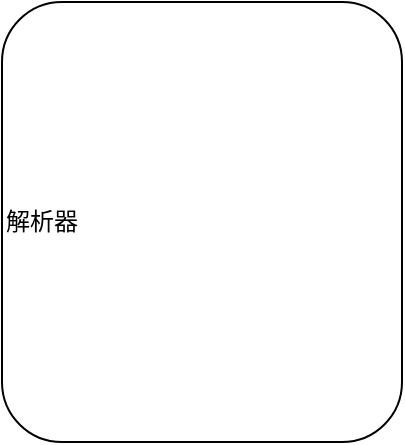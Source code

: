 <mxfile version="15.5.4" type="embed" pages="4"><diagram id="y37OU-7LTScIcy6vhDXi" name="总构成"><mxGraphModel dx="699" dy="564" grid="1" gridSize="10" guides="1" tooltips="1" connect="1" arrows="1" fold="1" page="1" pageScale="1" pageWidth="850" pageHeight="1100" math="0" shadow="0"><root><mxCell id="7pB1NgnVfPflkXgKKWCg-0"/><mxCell id="7pB1NgnVfPflkXgKKWCg-1" parent="7pB1NgnVfPflkXgKKWCg-0"/><mxCell id="7pB1NgnVfPflkXgKKWCg-2" value="解析器&lt;br&gt;" style="rounded=1;whiteSpace=wrap;html=1;align=left;" vertex="1" parent="7pB1NgnVfPflkXgKKWCg-1"><mxGeometry x="70" y="80" width="200" height="220" as="geometry"/></mxCell></root></mxGraphModel></diagram><diagram id="XUiG8cFqJbwNKxK-u20N" name="concurrency"><mxGraphModel dx="1193" dy="962" grid="1" gridSize="10" guides="1" tooltips="1" connect="1" arrows="1" fold="1" page="1" pageScale="1" pageWidth="827" pageHeight="1169" math="0" shadow="0"><root><mxCell id="0"/><mxCell id="1" parent="0"/><mxCell id="4G1B_aLigyITLH9_Thik-1" value="&lt;font style=&quot;font-size: 14px&quot;&gt;并发的用途：让不同速度的组件互不干扰地运行。&lt;br&gt;这个项目里有两个慢组件，Client，和LMCR&lt;br&gt;需要从Client获取信息的组件有：Who，FilterRule, Action&lt;br&gt;&lt;br&gt;Who 和 Action 作为流中唯一的一环，它们被Client Block了，&lt;br&gt;组件无法继续处理请求流种的下一个项（请求相同资源），所以无需从上层手动调整。&lt;br&gt;&lt;br&gt;FilterRule是特殊的，因为上层的RuleSet做决策不一定非要使用这个FIlterRule，&lt;br&gt;还有取消任务的可能，所以 FIlterRule 之间应该独立地处理 Context 输入流中&lt;br&gt;的每一项，由上层的 RuleSet &lt;br&gt;1. 把相同Context的项包装处理成 Decision 流。&lt;br&gt;2. 在能做出决策时把相同ConText的未完成Rule都停了。&lt;br&gt;&lt;br&gt;基于以上能停止Rule的特点，理应使用 Future 作为 包装Rule 的类型。&lt;br&gt;&lt;/font&gt;" style="text;html=1;align=center;verticalAlign=middle;resizable=0;points=[];autosize=1;strokeColor=none;fillColor=none;" parent="1" vertex="1"><mxGeometry x="75" y="30" width="550" height="220" as="geometry"/></mxCell><mxCell id="NM_JuEfp7zFMwTP4qmRe-1" value="" style="rounded=0;whiteSpace=wrap;html=1;fontSize=14;" parent="1" vertex="1"><mxGeometry x="760" y="160" width="310" height="300" as="geometry"/></mxCell><mxCell id="NM_JuEfp7zFMwTP4qmRe-6" value="流程图：" style="text;html=1;align=center;verticalAlign=middle;resizable=0;points=[];autosize=1;strokeColor=none;fillColor=none;fontSize=14;" parent="1" vertex="1"><mxGeometry x="750" y="30" width="70" height="20" as="geometry"/></mxCell><mxCell id="NM_JuEfp7zFMwTP4qmRe-8" style="edgeStyle=orthogonalEdgeStyle;rounded=0;orthogonalLoop=1;jettySize=auto;html=1;entryX=0.25;entryY=0;entryDx=0;entryDy=0;fontSize=14;" parent="1" source="NM_JuEfp7zFMwTP4qmRe-7" target="NM_JuEfp7zFMwTP4qmRe-1" edge="1"><mxGeometry relative="1" as="geometry"/></mxCell><mxCell id="NM_JuEfp7zFMwTP4qmRe-7" value="config file" style="shape=card;whiteSpace=wrap;html=1;fontSize=14;" parent="1" vertex="1"><mxGeometry x="790" y="60" width="80" height="60" as="geometry"/></mxCell><mxCell id="NM_JuEfp7zFMwTP4qmRe-10" value="parsing, building USRs" style="text;html=1;align=center;verticalAlign=middle;resizable=0;points=[];autosize=1;strokeColor=none;fillColor=none;fontSize=14;" parent="1" vertex="1"><mxGeometry x="850" y="130" width="160" height="20" as="geometry"/></mxCell><mxCell id="NM_JuEfp7zFMwTP4qmRe-12" value="&lt;span&gt;Hunting Plan&lt;/span&gt;" style="text;html=1;align=center;verticalAlign=middle;resizable=0;points=[];autosize=1;strokeColor=none;fillColor=none;fontSize=14;" parent="1" vertex="1"><mxGeometry x="780" y="170" width="100" height="20" as="geometry"/></mxCell><mxCell id="NM_JuEfp7zFMwTP4qmRe-20" style="edgeStyle=orthogonalEdgeStyle;rounded=0;orthogonalLoop=1;jettySize=auto;html=1;entryX=0.5;entryY=0;entryDx=0;entryDy=0;fontSize=14;" parent="1" source="NM_JuEfp7zFMwTP4qmRe-13" target="NM_JuEfp7zFMwTP4qmRe-19" edge="1"><mxGeometry relative="1" as="geometry"/></mxCell><mxCell id="NM_JuEfp7zFMwTP4qmRe-13" value="USR" style="rounded=1;whiteSpace=wrap;html=1;fontSize=14;fillColor=#E6E6E6;" parent="1" vertex="1"><mxGeometry x="795" y="200" width="85" height="40" as="geometry"/></mxCell><mxCell id="NM_JuEfp7zFMwTP4qmRe-22" style="edgeStyle=orthogonalEdgeStyle;rounded=0;orthogonalLoop=1;jettySize=auto;html=1;entryX=0.5;entryY=0;entryDx=0;entryDy=0;fontSize=14;" parent="1" source="NM_JuEfp7zFMwTP4qmRe-14" target="NM_JuEfp7zFMwTP4qmRe-19" edge="1"><mxGeometry relative="1" as="geometry"/></mxCell><mxCell id="NM_JuEfp7zFMwTP4qmRe-14" value="USR" style="rounded=1;whiteSpace=wrap;html=1;fontSize=14;fillColor=#E6E6E6;" parent="1" vertex="1"><mxGeometry x="795" y="250" width="85" height="40" as="geometry"/></mxCell><mxCell id="NM_JuEfp7zFMwTP4qmRe-25" style="edgeStyle=orthogonalEdgeStyle;rounded=0;orthogonalLoop=1;jettySize=auto;html=1;entryX=0;entryY=0.5;entryDx=0;entryDy=0;fontSize=14;" parent="1" source="NM_JuEfp7zFMwTP4qmRe-15" target="NM_JuEfp7zFMwTP4qmRe-19" edge="1"><mxGeometry relative="1" as="geometry"/></mxCell><mxCell id="NM_JuEfp7zFMwTP4qmRe-15" value="USR" style="rounded=1;whiteSpace=wrap;html=1;fontSize=14;fillColor=#E6E6E6;" parent="1" vertex="1"><mxGeometry x="795" y="300" width="85" height="40" as="geometry"/></mxCell><mxCell id="NM_JuEfp7zFMwTP4qmRe-18" style="edgeStyle=orthogonalEdgeStyle;rounded=0;orthogonalLoop=1;jettySize=auto;html=1;entryX=0.5;entryY=0;entryDx=0;entryDy=0;entryPerimeter=0;fontSize=14;" parent="1" source="NM_JuEfp7zFMwTP4qmRe-16" target="NM_JuEfp7zFMwTP4qmRe-17" edge="1"><mxGeometry relative="1" as="geometry"/></mxCell><mxCell id="NM_JuEfp7zFMwTP4qmRe-16" value="Report&lt;br&gt;Writter" style="rounded=1;whiteSpace=wrap;html=1;fontSize=14;" parent="1" vertex="1"><mxGeometry x="797.5" y="360" width="80" height="80" as="geometry"/></mxCell><mxCell id="NM_JuEfp7zFMwTP4qmRe-17" value="report file" style="shape=card;whiteSpace=wrap;html=1;fontSize=14;" parent="1" vertex="1"><mxGeometry x="797.5" y="490" width="80" height="60" as="geometry"/></mxCell><mxCell id="Bkanwb2_NG2C7RGpmyLM-2" value="" style="edgeStyle=orthogonalEdgeStyle;rounded=0;orthogonalLoop=1;jettySize=auto;html=1;fontSize=14;" parent="1" source="NM_JuEfp7zFMwTP4qmRe-19" target="Bkanwb2_NG2C7RGpmyLM-1" edge="1"><mxGeometry relative="1" as="geometry"/></mxCell><mxCell id="NM_JuEfp7zFMwTP4qmRe-19" value="Decision&lt;br&gt;flow" style="ellipse;whiteSpace=wrap;html=1;fontSize=14;" parent="1" vertex="1"><mxGeometry x="935" y="200" width="120" height="80" as="geometry"/></mxCell><mxCell id="Bkanwb2_NG2C7RGpmyLM-4" value="" style="edgeStyle=orthogonalEdgeStyle;rounded=0;orthogonalLoop=1;jettySize=auto;html=1;fontSize=14;" parent="1" source="Bkanwb2_NG2C7RGpmyLM-1" target="Bkanwb2_NG2C7RGpmyLM-3" edge="1"><mxGeometry relative="1" as="geometry"/></mxCell><mxCell id="Bkanwb2_NG2C7RGpmyLM-1" value="Action" style="whiteSpace=wrap;html=1;fontSize=14;fillColor=#E6E6E6;" parent="1" vertex="1"><mxGeometry x="935" y="300" width="120" height="60" as="geometry"/></mxCell><mxCell id="Bkanwb2_NG2C7RGpmyLM-5" value="" style="edgeStyle=orthogonalEdgeStyle;rounded=0;orthogonalLoop=1;jettySize=auto;html=1;fontSize=14;" parent="1" source="Bkanwb2_NG2C7RGpmyLM-3" target="NM_JuEfp7zFMwTP4qmRe-16" edge="1"><mxGeometry relative="1" as="geometry"/></mxCell><mxCell id="Bkanwb2_NG2C7RGpmyLM-3" value="Report flow" style="ellipse;whiteSpace=wrap;html=1;fontSize=14;" parent="1" vertex="1"><mxGeometry x="930" y="370" width="120" height="60" as="geometry"/></mxCell><mxCell id="8GCmwNGSGlfDe_DTGjrs-3" value="" style="edgeStyle=orthogonalEdgeStyle;rounded=0;orthogonalLoop=1;jettySize=auto;html=1;fontSize=14;" parent="1" source="CMJWBRoMR7nh_A9koZnk-3" target="8GCmwNGSGlfDe_DTGjrs-2" edge="1"><mxGeometry relative="1" as="geometry"/></mxCell><mxCell id="CMJWBRoMR7nh_A9koZnk-3" value="" style="whiteSpace=wrap;html=1;fontSize=14;fillColor=#E6E6E6;" parent="1" vertex="1"><mxGeometry x="750" y="620" width="120" height="60" as="geometry"/></mxCell><mxCell id="8GCmwNGSGlfDe_DTGjrs-1" value="Twitter" style="ellipse;shape=cloud;whiteSpace=wrap;html=1;" parent="1" vertex="1"><mxGeometry x="1087" y="610" width="120" height="80" as="geometry"/></mxCell><mxCell id="8GCmwNGSGlfDe_DTGjrs-4" value="" style="edgeStyle=orthogonalEdgeStyle;rounded=0;orthogonalLoop=1;jettySize=auto;html=1;fontSize=14;entryX=0.16;entryY=0.55;entryDx=0;entryDy=0;entryPerimeter=0;" parent="1" source="8GCmwNGSGlfDe_DTGjrs-2" target="8GCmwNGSGlfDe_DTGjrs-1" edge="1"><mxGeometry relative="1" as="geometry"/></mxCell><mxCell id="8GCmwNGSGlfDe_DTGjrs-2" value="Tweepy&lt;br&gt;Client" style="whiteSpace=wrap;html=1;fontSize=14;fillColor=#E6E6E6;" parent="1" vertex="1"><mxGeometry x="920" y="620" width="120" height="60" as="geometry"/></mxCell></root></mxGraphModel></diagram><diagram id="S5cICVvT9AW_yB-Se5Wj" name="user-selecting-rule"><mxGraphModel dx="1014" dy="818" grid="1" gridSize="10" guides="1" tooltips="1" connect="1" arrows="1" fold="1" page="1" pageScale="1" pageWidth="827" pageHeight="1169" math="0" shadow="0"><root><mxCell id="0"/><mxCell id="1" parent="0"/><mxCell id="NvCPOizqN2Km6uEgG7TH-6" value="" style="edgeStyle=orthogonalEdgeStyle;rounded=0;orthogonalLoop=1;jettySize=auto;html=1;entryX=0;entryY=0.5;entryDx=0;entryDy=0;" parent="1" source="NvCPOizqN2Km6uEgG7TH-1" target="NvCPOizqN2Km6uEgG7TH-5" edge="1"><mxGeometry relative="1" as="geometry"/></mxCell><mxCell id="wnTeXHhJYLwnOJ4dHzEN-19" style="edgeStyle=orthogonalEdgeStyle;rounded=0;orthogonalLoop=1;jettySize=auto;html=1;entryX=1;entryY=0.5;entryDx=0;entryDy=0;" parent="1" source="NvCPOizqN2Km6uEgG7TH-1" target="wnTeXHhJYLwnOJ4dHzEN-11" edge="1"><mxGeometry relative="1" as="geometry"><Array as="points"><mxPoint x="1600" y="250"/></Array></mxGeometry></mxCell><mxCell id="wnTeXHhJYLwnOJ4dHzEN-20" style="edgeStyle=orthogonalEdgeStyle;rounded=0;orthogonalLoop=1;jettySize=auto;html=1;exitX=0;exitY=0.5;exitDx=0;exitDy=0;entryX=1;entryY=0.5;entryDx=0;entryDy=0;" parent="1" source="NvCPOizqN2Km6uEgG7TH-1" target="wnTeXHhJYLwnOJ4dHzEN-10" edge="1"><mxGeometry relative="1" as="geometry"/></mxCell><mxCell id="NvCPOizqN2Km6uEgG7TH-1" value="Who Field" style="rounded=0;whiteSpace=wrap;html=1;" parent="1" vertex="1"><mxGeometry x="1570" y="150" width="120" height="60" as="geometry"/></mxCell><mxCell id="NvCPOizqN2Km6uEgG7TH-2" value="Twitter" style="ellipse;shape=cloud;whiteSpace=wrap;html=1;" parent="1" vertex="1"><mxGeometry x="2036" y="140" width="120" height="80" as="geometry"/></mxCell><mxCell id="NvCPOizqN2Km6uEgG7TH-8" value="" style="edgeStyle=orthogonalEdgeStyle;rounded=0;orthogonalLoop=1;jettySize=auto;html=1;" parent="1" source="NvCPOizqN2Km6uEgG7TH-3" target="NvCPOizqN2Km6uEgG7TH-2" edge="1"><mxGeometry relative="1" as="geometry"/></mxCell><mxCell id="wnTeXHhJYLwnOJ4dHzEN-3" value="" style="edgeStyle=orthogonalEdgeStyle;rounded=0;orthogonalLoop=1;jettySize=auto;html=1;exitX=0.05;exitY=0.5;exitDx=0;exitDy=0;exitPerimeter=0;entryX=1;entryY=0.5;entryDx=0;entryDy=0;" parent="1" source="NvCPOizqN2Km6uEgG7TH-3" target="wnTeXHhJYLwnOJ4dHzEN-2" edge="1"><mxGeometry relative="1" as="geometry"/></mxCell><mxCell id="wnTeXHhJYLwnOJ4dHzEN-5" value="" style="edgeStyle=orthogonalEdgeStyle;rounded=0;orthogonalLoop=1;jettySize=auto;html=1;exitX=0.5;exitY=1;exitDx=0;exitDy=0;" parent="1" source="NvCPOizqN2Km6uEgG7TH-3" target="wnTeXHhJYLwnOJ4dHzEN-4" edge="1"><mxGeometry relative="1" as="geometry"><Array as="points"><mxPoint x="1946" y="320"/></Array></mxGeometry></mxCell><mxCell id="NvCPOizqN2Km6uEgG7TH-3" value="client&lt;br&gt;(tweepy hunter)" style="rounded=0;whiteSpace=wrap;html=1;fontFamily=Helvetica;fontSize=12;fontColor=default;align=center;strokeColor=default;fillColor=default;" parent="1" vertex="1"><mxGeometry x="1906" y="140" width="80" height="80" as="geometry"/></mxCell><mxCell id="NvCPOizqN2Km6uEgG7TH-7" style="edgeStyle=orthogonalEdgeStyle;rounded=0;orthogonalLoop=1;jettySize=auto;html=1;entryX=0.5;entryY=0;entryDx=0;entryDy=0;exitX=1;exitY=0.5;exitDx=0;exitDy=0;" parent="1" source="NvCPOizqN2Km6uEgG7TH-5" target="NvCPOizqN2Km6uEgG7TH-3" edge="1"><mxGeometry relative="1" as="geometry"><mxPoint x="1940" y="110" as="sourcePoint"/></mxGeometry></mxCell><mxCell id="NvCPOizqN2Km6uEgG7TH-5" value="info for quering user,&lt;br&gt;flow" style="ellipse;whiteSpace=wrap;html=1;" parent="1" vertex="1"><mxGeometry x="1730" y="70" width="120" height="80" as="geometry"/></mxCell><mxCell id="wnTeXHhJYLwnOJ4dHzEN-6" style="edgeStyle=orthogonalEdgeStyle;rounded=0;orthogonalLoop=1;jettySize=auto;html=1;entryX=0.75;entryY=1;entryDx=0;entryDy=0;" parent="1" source="wnTeXHhJYLwnOJ4dHzEN-2" target="NvCPOizqN2Km6uEgG7TH-1" edge="1"><mxGeometry relative="1" as="geometry"/></mxCell><mxCell id="wnTeXHhJYLwnOJ4dHzEN-2" value="User flow" style="ellipse;whiteSpace=wrap;html=1;rounded=0;" parent="1" vertex="1"><mxGeometry x="1730" y="200" width="120" height="60" as="geometry"/></mxCell><mxCell id="wnTeXHhJYLwnOJ4dHzEN-7" style="edgeStyle=orthogonalEdgeStyle;rounded=0;orthogonalLoop=1;jettySize=auto;html=1;entryX=0.5;entryY=1;entryDx=0;entryDy=0;" parent="1" source="wnTeXHhJYLwnOJ4dHzEN-4" target="NvCPOizqN2Km6uEgG7TH-1" edge="1"><mxGeometry relative="1" as="geometry"/></mxCell><mxCell id="wnTeXHhJYLwnOJ4dHzEN-4" value="API error flow" style="ellipse;whiteSpace=wrap;html=1;rounded=0;" parent="1" vertex="1"><mxGeometry x="1730" y="290" width="120" height="60" as="geometry"/></mxCell><mxCell id="wnTeXHhJYLwnOJ4dHzEN-15" style="edgeStyle=orthogonalEdgeStyle;rounded=0;orthogonalLoop=1;jettySize=auto;html=1;exitX=0;exitY=0.5;exitDx=0;exitDy=0;entryX=1;entryY=0.5;entryDx=0;entryDy=0;" parent="1" source="wnTeXHhJYLwnOJ4dHzEN-10" target="wnTeXHhJYLwnOJ4dHzEN-12" edge="1"><mxGeometry relative="1" as="geometry"/></mxCell><mxCell id="wnTeXHhJYLwnOJ4dHzEN-10" value="User flow" style="ellipse;whiteSpace=wrap;html=1;rounded=0;" parent="1" vertex="1"><mxGeometry x="1430" y="150" width="120" height="60" as="geometry"/></mxCell><mxCell id="wnTeXHhJYLwnOJ4dHzEN-21" style="edgeStyle=orthogonalEdgeStyle;rounded=0;orthogonalLoop=1;jettySize=auto;html=1;entryX=1;entryY=1;entryDx=0;entryDy=0;" parent="1" source="wnTeXHhJYLwnOJ4dHzEN-11" target="wnTeXHhJYLwnOJ4dHzEN-12" edge="1"><mxGeometry relative="1" as="geometry"/></mxCell><mxCell id="wnTeXHhJYLwnOJ4dHzEN-11" value="API error flow" style="ellipse;whiteSpace=wrap;html=1;rounded=0;" parent="1" vertex="1"><mxGeometry x="1430" y="220" width="120" height="60" as="geometry"/></mxCell><mxCell id="wnTeXHhJYLwnOJ4dHzEN-13" style="edgeStyle=orthogonalEdgeStyle;rounded=0;orthogonalLoop=1;jettySize=auto;html=1;entryX=0.5;entryY=0;entryDx=0;entryDy=0;exitX=0.5;exitY=0;exitDx=0;exitDy=0;" parent="1" source="wnTeXHhJYLwnOJ4dHzEN-12" target="NvCPOizqN2Km6uEgG7TH-1" edge="1"><mxGeometry relative="1" as="geometry"><Array as="points"><mxPoint x="1350" y="130"/><mxPoint x="1630" y="130"/></Array></mxGeometry></mxCell><mxCell id="wnTeXHhJYLwnOJ4dHzEN-12" value="User Selecting Rule" style="rounded=0;whiteSpace=wrap;html=1;fillColor=#E6E6E6;" parent="1" vertex="1"><mxGeometry x="1290" y="150" width="120" height="60" as="geometry"/></mxCell><mxCell id="wnTeXHhJYLwnOJ4dHzEN-14" value="who.query_users()" style="text;html=1;align=center;verticalAlign=middle;resizable=0;points=[];autosize=1;strokeColor=none;fillColor=none;" parent="1" vertex="1"><mxGeometry x="1435" y="100" width="110" height="20" as="geometry"/></mxCell><mxCell id="wnTeXHhJYLwnOJ4dHzEN-22" value="1" style="ellipse;whiteSpace=wrap;html=1;aspect=fixed;strokeWidth=2;fontFamily=Tahoma;spacingBottom=4;spacingRight=2;strokeColor=#d3d3d3;" parent="1" vertex="1"><mxGeometry x="1240" y="170" width="20" height="20" as="geometry"/></mxCell><mxCell id="wnTeXHhJYLwnOJ4dHzEN-24" value="2" style="ellipse;whiteSpace=wrap;html=1;aspect=fixed;strokeWidth=2;fontFamily=Tahoma;spacingBottom=4;spacingRight=2;strokeColor=#d3d3d3;" parent="1" vertex="1"><mxGeometry x="1240" y="550" width="20" height="20" as="geometry"/></mxCell><mxCell id="wnTeXHhJYLwnOJ4dHzEN-58" style="edgeStyle=orthogonalEdgeStyle;rounded=0;orthogonalLoop=1;jettySize=auto;html=1;" parent="1" source="wnTeXHhJYLwnOJ4dHzEN-29" target="wnTeXHhJYLwnOJ4dHzEN-53" edge="1"><mxGeometry relative="1" as="geometry"/></mxCell><mxCell id="wnTeXHhJYLwnOJ4dHzEN-29" value="API error flow" style="ellipse;whiteSpace=wrap;html=1;rounded=0;" parent="1" vertex="1"><mxGeometry x="1425" y="440" width="120" height="60" as="geometry"/></mxCell><mxCell id="wnTeXHhJYLwnOJ4dHzEN-31" style="edgeStyle=orthogonalEdgeStyle;rounded=0;orthogonalLoop=1;jettySize=auto;html=1;entryX=0;entryY=0.5;entryDx=0;entryDy=0;" parent="1" source="wnTeXHhJYLwnOJ4dHzEN-30" target="wnTeXHhJYLwnOJ4dHzEN-36" edge="1"><mxGeometry relative="1" as="geometry"><mxPoint x="1750" y="470" as="targetPoint"/></mxGeometry></mxCell><mxCell id="wnTeXHhJYLwnOJ4dHzEN-50" value="" style="edgeStyle=orthogonalEdgeStyle;rounded=0;orthogonalLoop=1;jettySize=auto;html=1;startArrow=none;" parent="1" source="M1teWnOXiRI7hTYVmEB5-2" target="wnTeXHhJYLwnOJ4dHzEN-29" edge="1"><mxGeometry relative="1" as="geometry"/></mxCell><mxCell id="M1teWnOXiRI7hTYVmEB5-8" style="edgeStyle=orthogonalEdgeStyle;rounded=0;orthogonalLoop=1;jettySize=auto;html=1;entryX=1;entryY=0.5;entryDx=0;entryDy=0;" parent="1" source="wnTeXHhJYLwnOJ4dHzEN-30" target="M1teWnOXiRI7hTYVmEB5-4" edge="1"><mxGeometry relative="1" as="geometry"/></mxCell><mxCell id="wnTeXHhJYLwnOJ4dHzEN-30" value="User Selecting Rule:&lt;br&gt;action.execute(decision)" style="rounded=0;whiteSpace=wrap;html=1;fillColor=#E6E6E6;" parent="1" vertex="1"><mxGeometry x="1850" y="440" width="140" height="60" as="geometry"/></mxCell><mxCell id="wnTeXHhJYLwnOJ4dHzEN-40" value="" style="edgeStyle=orthogonalEdgeStyle;rounded=0;orthogonalLoop=1;jettySize=auto;html=1;" parent="1" source="wnTeXHhJYLwnOJ4dHzEN-36" target="wnTeXHhJYLwnOJ4dHzEN-39" edge="1"><mxGeometry relative="1" as="geometry"/></mxCell><mxCell id="wnTeXHhJYLwnOJ4dHzEN-36" value="Context flow&lt;br&gt;(User flow)" style="ellipse;whiteSpace=wrap;html=1;" parent="1" vertex="1"><mxGeometry x="2030" y="430" width="120" height="80" as="geometry"/></mxCell><mxCell id="wnTeXHhJYLwnOJ4dHzEN-43" value="" style="edgeStyle=orthogonalEdgeStyle;rounded=0;orthogonalLoop=1;jettySize=auto;html=1;entryX=1;entryY=0.5;entryDx=0;entryDy=0;" parent="1" source="wnTeXHhJYLwnOJ4dHzEN-39" target="wnTeXHhJYLwnOJ4dHzEN-42" edge="1"><mxGeometry relative="1" as="geometry"><Array as="points"><mxPoint x="2230" y="560"/></Array></mxGeometry></mxCell><mxCell id="wnTeXHhJYLwnOJ4dHzEN-52" style="edgeStyle=orthogonalEdgeStyle;rounded=0;orthogonalLoop=1;jettySize=auto;html=1;entryX=1;entryY=0.5;entryDx=0;entryDy=0;" parent="1" source="wnTeXHhJYLwnOJ4dHzEN-39" target="wnTeXHhJYLwnOJ4dHzEN-51" edge="1"><mxGeometry relative="1" as="geometry"><Array as="points"><mxPoint x="2230" y="640"/></Array></mxGeometry></mxCell><mxCell id="wnTeXHhJYLwnOJ4dHzEN-39" value="RuleSet" style="whiteSpace=wrap;html=1;" parent="1" vertex="1"><mxGeometry x="2170" y="440" width="120" height="60" as="geometry"/></mxCell><mxCell id="wnTeXHhJYLwnOJ4dHzEN-45" style="edgeStyle=orthogonalEdgeStyle;rounded=0;orthogonalLoop=1;jettySize=auto;html=1;entryX=1;entryY=1;entryDx=0;entryDy=0;" parent="1" source="wnTeXHhJYLwnOJ4dHzEN-42" target="wnTeXHhJYLwnOJ4dHzEN-30" edge="1"><mxGeometry relative="1" as="geometry"/></mxCell><mxCell id="wnTeXHhJYLwnOJ4dHzEN-42" value="Decision flow" style="ellipse;whiteSpace=wrap;html=1;" parent="1" vertex="1"><mxGeometry x="2030" y="530" width="120" height="60" as="geometry"/></mxCell><mxCell id="wnTeXHhJYLwnOJ4dHzEN-47" value="rules.judge()" style="text;html=1;align=center;verticalAlign=middle;resizable=0;points=[];autosize=1;strokeColor=none;fillColor=none;" parent="1" vertex="1"><mxGeometry x="2050" y="400" width="80" height="20" as="geometry"/></mxCell><mxCell id="wnTeXHhJYLwnOJ4dHzEN-59" style="edgeStyle=orthogonalEdgeStyle;rounded=0;orthogonalLoop=1;jettySize=auto;html=1;" parent="1" source="wnTeXHhJYLwnOJ4dHzEN-48" target="wnTeXHhJYLwnOJ4dHzEN-53" edge="1"><mxGeometry relative="1" as="geometry"/></mxCell><mxCell id="wnTeXHhJYLwnOJ4dHzEN-48" value="ActionReport flow&lt;br&gt;(Decision flow)" style="ellipse;whiteSpace=wrap;html=1;" parent="1" vertex="1"><mxGeometry x="1425" y="530" width="120" height="60" as="geometry"/></mxCell><mxCell id="wnTeXHhJYLwnOJ4dHzEN-55" style="edgeStyle=orthogonalEdgeStyle;rounded=0;orthogonalLoop=1;jettySize=auto;html=1;entryX=0.75;entryY=1;entryDx=0;entryDy=0;" parent="1" source="wnTeXHhJYLwnOJ4dHzEN-51" target="wnTeXHhJYLwnOJ4dHzEN-30" edge="1"><mxGeometry relative="1" as="geometry"/></mxCell><mxCell id="wnTeXHhJYLwnOJ4dHzEN-51" value="API error flow" style="ellipse;whiteSpace=wrap;html=1;rounded=0;" parent="1" vertex="1"><mxGeometry x="2030" y="610" width="120" height="60" as="geometry"/></mxCell><mxCell id="wnTeXHhJYLwnOJ4dHzEN-53" value="Hunting Plan:&lt;br&gt;print to report" style="whiteSpace=wrap;html=1;rounded=0;" parent="1" vertex="1"><mxGeometry x="1280" y="530" width="120" height="60" as="geometry"/></mxCell><mxCell id="M1teWnOXiRI7hTYVmEB5-10" style="edgeStyle=orthogonalEdgeStyle;rounded=0;orthogonalLoop=1;jettySize=auto;html=1;entryX=1;entryY=0.5;entryDx=0;entryDy=0;" parent="1" source="M1teWnOXiRI7hTYVmEB5-2" target="wnTeXHhJYLwnOJ4dHzEN-48" edge="1"><mxGeometry relative="1" as="geometry"><Array as="points"><mxPoint x="1620" y="560"/></Array></mxGeometry></mxCell><mxCell id="M1teWnOXiRI7hTYVmEB5-2" value="action&lt;br&gt;USR.merge(observable)&lt;br&gt;action.execute(decision)" style="rounded=0;whiteSpace=wrap;html=1;" parent="1" vertex="1"><mxGeometry x="1580" y="440" width="210" height="60" as="geometry"/></mxCell><mxCell id="M1teWnOXiRI7hTYVmEB5-3" value="" style="edgeStyle=orthogonalEdgeStyle;rounded=0;orthogonalLoop=1;jettySize=auto;html=1;endArrow=none;" parent="1" source="wnTeXHhJYLwnOJ4dHzEN-30" target="M1teWnOXiRI7hTYVmEB5-2" edge="1"><mxGeometry relative="1" as="geometry"><mxPoint x="1850" y="470" as="sourcePoint"/><mxPoint x="1545" y="470" as="targetPoint"/></mxGeometry></mxCell><mxCell id="M1teWnOXiRI7hTYVmEB5-9" style="edgeStyle=orthogonalEdgeStyle;rounded=0;orthogonalLoop=1;jettySize=auto;html=1;exitX=0;exitY=0.5;exitDx=0;exitDy=0;entryX=0.75;entryY=1;entryDx=0;entryDy=0;" parent="1" source="M1teWnOXiRI7hTYVmEB5-4" target="M1teWnOXiRI7hTYVmEB5-2" edge="1"><mxGeometry relative="1" as="geometry"/></mxCell><mxCell id="M1teWnOXiRI7hTYVmEB5-4" value="Decision flow" style="ellipse;whiteSpace=wrap;html=1;" parent="1" vertex="1"><mxGeometry x="1790" y="515" width="60" height="60" as="geometry"/></mxCell><mxCell id="4qomWHOzgepFkxnULHFh-3" value="" style="edgeStyle=orthogonalEdgeStyle;rounded=0;orthogonalLoop=1;jettySize=auto;html=1;fontSize=14;" parent="1" source="4qomWHOzgepFkxnULHFh-1" target="4qomWHOzgepFkxnULHFh-2" edge="1"><mxGeometry relative="1" as="geometry"/></mxCell><mxCell id="4qomWHOzgepFkxnULHFh-1" value="Who field" style="rounded=0;whiteSpace=wrap;html=1;fontSize=14;" parent="1" vertex="1"><mxGeometry x="90" y="140" width="120" height="60" as="geometry"/></mxCell><mxCell id="4qomWHOzgepFkxnULHFh-6" value="" style="edgeStyle=orthogonalEdgeStyle;rounded=0;orthogonalLoop=1;jettySize=auto;html=1;fontSize=14;" parent="1" source="4qomWHOzgepFkxnULHFh-2" target="4qomWHOzgepFkxnULHFh-5" edge="1"><mxGeometry relative="1" as="geometry"/></mxCell><mxCell id="4qomWHOzgepFkxnULHFh-2" value="&lt;font style=&quot;font-size: 14px&quot;&gt;User flow&lt;/font&gt;" style="ellipse;whiteSpace=wrap;html=1;fontSize=14;rounded=0;" parent="1" vertex="1"><mxGeometry x="90" y="230" width="120" height="60" as="geometry"/></mxCell><mxCell id="4qomWHOzgepFkxnULHFh-10" value="" style="edgeStyle=orthogonalEdgeStyle;rounded=0;orthogonalLoop=1;jettySize=auto;html=1;fontSize=14;" parent="1" source="4qomWHOzgepFkxnULHFh-5" target="4qomWHOzgepFkxnULHFh-9" edge="1"><mxGeometry relative="1" as="geometry"/></mxCell><mxCell id="4qomWHOzgepFkxnULHFh-5" value="Filter:&lt;br&gt;have blocked?&lt;br&gt;is following?" style="whiteSpace=wrap;html=1;fontSize=14;rounded=0;" parent="1" vertex="1"><mxGeometry x="240" y="140" width="120" height="60" as="geometry"/></mxCell><mxCell id="4qomWHOzgepFkxnULHFh-12" value="" style="edgeStyle=orthogonalEdgeStyle;rounded=0;orthogonalLoop=1;jettySize=auto;html=1;fontSize=14;" parent="1" source="4qomWHOzgepFkxnULHFh-9" target="4qomWHOzgepFkxnULHFh-11" edge="1"><mxGeometry relative="1" as="geometry"/></mxCell><mxCell id="4qomWHOzgepFkxnULHFh-16" value="" style="edgeStyle=orthogonalEdgeStyle;rounded=0;orthogonalLoop=1;jettySize=auto;html=1;fontSize=14;" parent="1" source="4qomWHOzgepFkxnULHFh-11" target="4qomWHOzgepFkxnULHFh-15" edge="1"><mxGeometry relative="1" as="geometry"/></mxCell><mxCell id="4qomWHOzgepFkxnULHFh-25" style="edgeStyle=orthogonalEdgeStyle;rounded=0;orthogonalLoop=1;jettySize=auto;html=1;fontSize=14;entryX=0;entryY=0.5;entryDx=0;entryDy=0;" parent="1" source="4qomWHOzgepFkxnULHFh-11" target="4qomWHOzgepFkxnULHFh-27" edge="1"><mxGeometry relative="1" as="geometry"><mxPoint x="860" y="170" as="targetPoint"/></mxGeometry></mxCell><mxCell id="4qomWHOzgepFkxnULHFh-11" value="RuleSet" style="whiteSpace=wrap;html=1;fontSize=14;rounded=0;" parent="1" vertex="1"><mxGeometry x="580" y="140" width="120" height="60" as="geometry"/></mxCell><mxCell id="4qomWHOzgepFkxnULHFh-21" value="" style="edgeStyle=orthogonalEdgeStyle;rounded=0;orthogonalLoop=1;jettySize=auto;html=1;fontSize=14;" parent="1" source="4qomWHOzgepFkxnULHFh-15" target="4qomWHOzgepFkxnULHFh-20" edge="1"><mxGeometry relative="1" as="geometry"/></mxCell><mxCell id="4qomWHOzgepFkxnULHFh-15" value="not sure&lt;br&gt;User flow" style="ellipse;whiteSpace=wrap;html=1;fontSize=14;rounded=0;" parent="1" vertex="1"><mxGeometry x="726" y="230" width="120" height="60" as="geometry"/></mxCell><mxCell id="4qomWHOzgepFkxnULHFh-23" value="" style="edgeStyle=orthogonalEdgeStyle;rounded=0;orthogonalLoop=1;jettySize=auto;html=1;fontSize=14;" parent="1" source="4qomWHOzgepFkxnULHFh-20" target="4qomWHOzgepFkxnULHFh-22" edge="1"><mxGeometry relative="1" as="geometry"/></mxCell><mxCell id="4qomWHOzgepFkxnULHFh-28" style="edgeStyle=orthogonalEdgeStyle;rounded=0;orthogonalLoop=1;jettySize=auto;html=1;entryX=0.5;entryY=1;entryDx=0;entryDy=0;fontSize=14;" parent="1" source="4qomWHOzgepFkxnULHFh-20" target="4qomWHOzgepFkxnULHFh-27" edge="1"><mxGeometry relative="1" as="geometry"><Array as="points"><mxPoint x="640" y="330"/><mxPoint x="910" y="330"/></Array></mxGeometry></mxCell><mxCell id="4qomWHOzgepFkxnULHFh-20" value="LetMeCheck Rule (LMCR)" style="whiteSpace=wrap;html=1;fontSize=14;rounded=0;" parent="1" vertex="1"><mxGeometry x="580" y="230" width="120" height="60" as="geometry"/></mxCell><mxCell id="4qomWHOzgepFkxnULHFh-22" value="" style="fontColor=#0066CC;verticalAlign=top;verticalLabelPosition=bottom;labelPosition=center;align=center;html=1;outlineConnect=0;fillColor=#CCCCCC;strokeColor=#6881B3;gradientColor=none;gradientDirection=north;strokeWidth=2;shape=mxgraph.networks.terminal;fontSize=14;" parent="1" vertex="1"><mxGeometry x="460" y="227.5" width="80" height="65" as="geometry"/></mxCell><mxCell id="4qomWHOzgepFkxnULHFh-24" value="slow,&lt;br&gt;user make desicion" style="text;html=1;align=center;verticalAlign=middle;resizable=0;points=[];autosize=1;strokeColor=none;fillColor=none;fontSize=14;" parent="1" vertex="1"><mxGeometry x="430" y="300" width="140" height="40" as="geometry"/></mxCell><mxCell id="F2f7fT2eSogqoaSea342-2" value="" style="edgeStyle=orthogonalEdgeStyle;rounded=0;orthogonalLoop=1;jettySize=auto;html=1;fontSize=14;entryX=0;entryY=0.5;entryDx=0;entryDy=0;" parent="1" source="4qomWHOzgepFkxnULHFh-27" target="F2f7fT2eSogqoaSea342-9" edge="1"><mxGeometry relative="1" as="geometry"><mxPoint x="1020" y="170" as="targetPoint"/></mxGeometry></mxCell><mxCell id="4qomWHOzgepFkxnULHFh-27" value="Decision flow" style="ellipse;whiteSpace=wrap;html=1;fontSize=14;" parent="1" vertex="1"><mxGeometry x="850" y="140" width="120" height="60" as="geometry"/></mxCell><mxCell id="F2f7fT2eSogqoaSea342-4" value="User Selecting Rule" style="swimlane;fontSize=14;" parent="1" vertex="1"><mxGeometry x="50" y="70" width="940" height="330" as="geometry"/></mxCell><mxCell id="4qomWHOzgepFkxnULHFh-9" value="&lt;span&gt;User flow&lt;br&gt;(Context flow)&lt;br&gt;&lt;/span&gt;" style="ellipse;whiteSpace=wrap;html=1;fontSize=14;rounded=0;" parent="F2f7fT2eSogqoaSea342-4" vertex="1"><mxGeometry x="363.5" y="70" width="120" height="60" as="geometry"/></mxCell><mxCell id="F2f7fT2eSogqoaSea342-6" style="edgeStyle=orthogonalEdgeStyle;rounded=0;orthogonalLoop=1;jettySize=auto;html=1;entryX=0.5;entryY=0;entryDx=0;entryDy=0;fontSize=14;" parent="1" source="F2f7fT2eSogqoaSea342-5" target="4qomWHOzgepFkxnULHFh-1" edge="1"><mxGeometry relative="1" as="geometry"/></mxCell><mxCell id="F2f7fT2eSogqoaSea342-5" value="Hunting Plan: start!" style="text;html=1;align=center;verticalAlign=middle;resizable=0;points=[];autosize=1;strokeColor=none;fillColor=none;fontSize=14;" parent="1" vertex="1"><mxGeometry x="85" y="30" width="130" height="20" as="geometry"/></mxCell><mxCell id="F2f7fT2eSogqoaSea342-9" value="Action" style="whiteSpace=wrap;html=1;fontSize=14;" parent="1" vertex="1"><mxGeometry x="1020" y="140" width="120" height="60" as="geometry"/></mxCell></root></mxGraphModel></diagram><diagram id="Csfr4Y60MEjSECxksoJ2" name="RuleSet"><mxGraphModel dx="1193" dy="962" grid="1" gridSize="10" guides="1" tooltips="1" connect="1" arrows="1" fold="1" page="1" pageScale="1" pageWidth="827" pageHeight="1169" math="0" shadow="0"><root><mxCell id="0"/><mxCell id="1" parent="0"/><mxCell id="aTCQrW_VXeYMGda0l_fF-16" value="" style="ellipse;whiteSpace=wrap;html=1;fontSize=14;fillColor=none;rotation=45;" parent="1" vertex="1"><mxGeometry x="160" y="1010" width="310" height="100" as="geometry"/></mxCell><mxCell id="aTCQrW_VXeYMGda0l_fF-41" value="" style="ellipse;whiteSpace=wrap;html=1;fontSize=14;fillColor=none;rotation=25;" parent="1" vertex="1"><mxGeometry x="295.32" y="1011.13" width="410" height="100" as="geometry"/></mxCell><mxCell id="aTCQrW_VXeYMGda0l_fF-42" value="" style="ellipse;whiteSpace=wrap;html=1;fontSize=14;fillColor=none;rotation=15;" parent="1" vertex="1"><mxGeometry x="430" y="990" width="490" height="129.65" as="geometry"/></mxCell><mxCell id="aTCQrW_VXeYMGda0l_fF-1" value="" style="ellipse;whiteSpace=wrap;html=1;fontSize=14;fillColor=none;rotation=45;" parent="1" vertex="1"><mxGeometry x="160" y="350" width="310" height="100" as="geometry"/></mxCell><mxCell id="NjryTfT1pI6O93XBVtyI-2" style="edgeStyle=orthogonalEdgeStyle;rounded=0;orthogonalLoop=1;jettySize=auto;html=1;entryX=0;entryY=0.5;entryDx=0;entryDy=0;fontSize=14;" parent="1" source="PO90ZZGNJuMtVC2GiibZ-2" target="NjryTfT1pI6O93XBVtyI-1" edge="1"><mxGeometry relative="1" as="geometry"/></mxCell><mxCell id="myYMYIXwvTsHgIgNGKpw-2" value="" style="edgeStyle=orthogonalEdgeStyle;rounded=0;orthogonalLoop=1;jettySize=auto;html=1;fontSize=14;entryX=0.629;entryY=-0.018;entryDx=0;entryDy=0;entryPerimeter=0;" parent="1" source="PO90ZZGNJuMtVC2GiibZ-2" target="myYMYIXwvTsHgIgNGKpw-1" edge="1"><mxGeometry relative="1" as="geometry"/></mxCell><mxCell id="PO90ZZGNJuMtVC2GiibZ-2" value="Context 1" style="ellipse;whiteSpace=wrap;html=1;fontSize=14;fillColor=#FFFFFF;" parent="1" vertex="1"><mxGeometry x="230" y="50" width="80" height="80" as="geometry"/></mxCell><mxCell id="NjryTfT1pI6O93XBVtyI-4" value="" style="edgeStyle=orthogonalEdgeStyle;rounded=0;orthogonalLoop=1;jettySize=auto;html=1;fontSize=14;" parent="1" source="NjryTfT1pI6O93XBVtyI-1" target="NjryTfT1pI6O93XBVtyI-3" edge="1"><mxGeometry relative="1" as="geometry"/></mxCell><mxCell id="NjryTfT1pI6O93XBVtyI-1" value="Context 2" style="ellipse;whiteSpace=wrap;html=1;fontSize=14;fillColor=#FFFFFF;" parent="1" vertex="1"><mxGeometry x="350" y="50" width="80" height="80" as="geometry"/></mxCell><mxCell id="NjryTfT1pI6O93XBVtyI-3" value="Context 3" style="ellipse;whiteSpace=wrap;html=1;fontSize=14;fillColor=#FFFFFF;" parent="1" vertex="1"><mxGeometry x="470" y="50" width="80" height="80" as="geometry"/></mxCell><mxCell id="myYMYIXwvTsHgIgNGKpw-3" style="edgeStyle=orthogonalEdgeStyle;rounded=0;orthogonalLoop=1;jettySize=auto;html=1;exitX=0.25;exitY=1;exitDx=0;exitDy=0;fontSize=14;entryX=0.5;entryY=0;entryDx=0;entryDy=0;" parent="1" source="myYMYIXwvTsHgIgNGKpw-1" target="myYMYIXwvTsHgIgNGKpw-4" edge="1"><mxGeometry relative="1" as="geometry"><mxPoint x="120" y="310" as="targetPoint"/></mxGeometry></mxCell><mxCell id="myYMYIXwvTsHgIgNGKpw-12" style="edgeStyle=orthogonalEdgeStyle;rounded=0;orthogonalLoop=1;jettySize=auto;html=1;fontSize=14;exitX=0;exitY=1;exitDx=0;exitDy=0;entryX=0;entryY=0.5;entryDx=0;entryDy=0;" parent="1" source="myYMYIXwvTsHgIgNGKpw-1" target="myYMYIXwvTsHgIgNGKpw-13" edge="1"><mxGeometry relative="1" as="geometry"><mxPoint x="40" y="450" as="targetPoint"/><Array as="points"><mxPoint x="23" y="450"/></Array></mxGeometry></mxCell><mxCell id="myYMYIXwvTsHgIgNGKpw-1" value="&lt;b&gt;all-of &lt;/b&gt;Rule Set" style="whiteSpace=wrap;html=1;fontSize=14;fillColor=#FFFFFF;" parent="1" vertex="1"><mxGeometry x="23" y="190" width="157" height="60" as="geometry"/></mxCell><mxCell id="myYMYIXwvTsHgIgNGKpw-11" style="edgeStyle=orthogonalEdgeStyle;rounded=0;orthogonalLoop=1;jettySize=auto;html=1;entryX=0;entryY=0.5;entryDx=0;entryDy=0;fontSize=14;" parent="1" source="myYMYIXwvTsHgIgNGKpw-4" target="myYMYIXwvTsHgIgNGKpw-7" edge="1"><mxGeometry relative="1" as="geometry"/></mxCell><mxCell id="myYMYIXwvTsHgIgNGKpw-4" value="Rule 1&lt;br&gt;(fast)" style="rounded=0;whiteSpace=wrap;html=1;fontSize=14;fillColor=#FFFFFF;" parent="1" vertex="1"><mxGeometry x="60" y="320" width="120" height="60" as="geometry"/></mxCell><mxCell id="myYMYIXwvTsHgIgNGKpw-5" value="" style="endArrow=none;html=1;rounded=0;fontSize=14;" parent="1" edge="1"><mxGeometry width="50" height="50" relative="1" as="geometry"><mxPoint x="200" y="620" as="sourcePoint"/><mxPoint x="200" y="40" as="targetPoint"/></mxGeometry></mxCell><mxCell id="myYMYIXwvTsHgIgNGKpw-6" style="edgeStyle=orthogonalEdgeStyle;rounded=0;orthogonalLoop=1;jettySize=auto;html=1;entryX=0;entryY=0.5;entryDx=0;entryDy=0;fontSize=14;" parent="1" source="myYMYIXwvTsHgIgNGKpw-7" target="myYMYIXwvTsHgIgNGKpw-9" edge="1"><mxGeometry relative="1" as="geometry"/></mxCell><mxCell id="myYMYIXwvTsHgIgNGKpw-7" value="bool" style="ellipse;whiteSpace=wrap;html=1;fontSize=14;fillColor=#FFFFFF;" parent="1" vertex="1"><mxGeometry x="230" y="310" width="80" height="80" as="geometry"/></mxCell><mxCell id="myYMYIXwvTsHgIgNGKpw-8" value="" style="edgeStyle=orthogonalEdgeStyle;rounded=0;orthogonalLoop=1;jettySize=auto;html=1;fontSize=14;" parent="1" source="myYMYIXwvTsHgIgNGKpw-9" target="myYMYIXwvTsHgIgNGKpw-10" edge="1"><mxGeometry relative="1" as="geometry"/></mxCell><mxCell id="myYMYIXwvTsHgIgNGKpw-9" value="bool" style="ellipse;whiteSpace=wrap;html=1;fontSize=14;fillColor=#FFFFFF;" parent="1" vertex="1"><mxGeometry x="350" y="310" width="80" height="80" as="geometry"/></mxCell><mxCell id="myYMYIXwvTsHgIgNGKpw-10" value="bool" style="ellipse;whiteSpace=wrap;html=1;fontSize=14;fillColor=#FFFFFF;" parent="1" vertex="1"><mxGeometry x="470" y="310" width="80" height="80" as="geometry"/></mxCell><mxCell id="myYMYIXwvTsHgIgNGKpw-20" style="edgeStyle=orthogonalEdgeStyle;rounded=0;orthogonalLoop=1;jettySize=auto;html=1;entryX=0;entryY=0.5;entryDx=0;entryDy=0;fontSize=14;" parent="1" source="myYMYIXwvTsHgIgNGKpw-13" target="myYMYIXwvTsHgIgNGKpw-16" edge="1"><mxGeometry relative="1" as="geometry"/></mxCell><mxCell id="myYMYIXwvTsHgIgNGKpw-13" value="Rule 2&lt;br&gt;(slow)" style="rounded=0;whiteSpace=wrap;html=1;fontSize=14;fillColor=#E6E6E6;" parent="1" vertex="1"><mxGeometry x="60" y="420" width="120" height="60" as="geometry"/></mxCell><mxCell id="myYMYIXwvTsHgIgNGKpw-15" style="edgeStyle=orthogonalEdgeStyle;rounded=0;orthogonalLoop=1;jettySize=auto;html=1;entryX=0;entryY=0.5;entryDx=0;entryDy=0;fontSize=14;" parent="1" source="myYMYIXwvTsHgIgNGKpw-16" target="myYMYIXwvTsHgIgNGKpw-18" edge="1"><mxGeometry relative="1" as="geometry"/></mxCell><mxCell id="myYMYIXwvTsHgIgNGKpw-16" value="bool" style="ellipse;whiteSpace=wrap;html=1;fontSize=14;fillColor=#FFFFFF;" parent="1" vertex="1"><mxGeometry x="330" y="410" width="80" height="80" as="geometry"/></mxCell><mxCell id="myYMYIXwvTsHgIgNGKpw-17" value="" style="edgeStyle=orthogonalEdgeStyle;rounded=0;orthogonalLoop=1;jettySize=auto;html=1;fontSize=14;" parent="1" source="myYMYIXwvTsHgIgNGKpw-18" target="myYMYIXwvTsHgIgNGKpw-19" edge="1"><mxGeometry relative="1" as="geometry"/></mxCell><mxCell id="myYMYIXwvTsHgIgNGKpw-18" value="bool" style="ellipse;whiteSpace=wrap;html=1;fontSize=14;fillColor=#FFFFFF;" parent="1" vertex="1"><mxGeometry x="580" y="410" width="80" height="80" as="geometry"/></mxCell><mxCell id="myYMYIXwvTsHgIgNGKpw-19" value="bool" style="ellipse;whiteSpace=wrap;html=1;fontSize=14;fillColor=#FFFFFF;" parent="1" vertex="1"><mxGeometry x="810" y="410" width="80" height="80" as="geometry"/></mxCell><mxCell id="aTCQrW_VXeYMGda0l_fF-2" value="" style="ellipse;whiteSpace=wrap;html=1;fontSize=14;fillColor=none;rotation=25;" parent="1" vertex="1"><mxGeometry x="295.32" y="351.13" width="410" height="100" as="geometry"/></mxCell><mxCell id="aTCQrW_VXeYMGda0l_fF-3" value="" style="ellipse;whiteSpace=wrap;html=1;fontSize=14;fillColor=none;rotation=15;" parent="1" vertex="1"><mxGeometry x="430" y="330" width="490" height="129.65" as="geometry"/></mxCell><mxCell id="aTCQrW_VXeYMGda0l_fF-6" value="Time -&amp;gt;" style="text;html=1;align=center;verticalAlign=middle;resizable=0;points=[];autosize=1;strokeColor=none;fillColor=none;fontSize=14;" parent="1" vertex="1"><mxGeometry x="190" y="20" width="60" height="20" as="geometry"/></mxCell><mxCell id="aTCQrW_VXeYMGda0l_fF-10" style="edgeStyle=orthogonalEdgeStyle;rounded=0;orthogonalLoop=1;jettySize=auto;html=1;entryX=0;entryY=0.5;entryDx=0;entryDy=0;fontSize=14;" parent="1" source="aTCQrW_VXeYMGda0l_fF-7" target="aTCQrW_VXeYMGda0l_fF-8" edge="1"><mxGeometry relative="1" as="geometry"/></mxCell><mxCell id="aTCQrW_VXeYMGda0l_fF-7" value="Decision 1" style="ellipse;whiteSpace=wrap;html=1;fontSize=14;fillColor=#FFFFFF;" parent="1" vertex="1"><mxGeometry x="320" y="530" width="120" height="80" as="geometry"/></mxCell><mxCell id="aTCQrW_VXeYMGda0l_fF-11" style="edgeStyle=orthogonalEdgeStyle;rounded=0;orthogonalLoop=1;jettySize=auto;html=1;fontSize=14;" parent="1" source="aTCQrW_VXeYMGda0l_fF-8" target="aTCQrW_VXeYMGda0l_fF-9" edge="1"><mxGeometry relative="1" as="geometry"/></mxCell><mxCell id="aTCQrW_VXeYMGda0l_fF-8" value="Decision 2" style="ellipse;whiteSpace=wrap;html=1;fontSize=14;fillColor=#FFFFFF;" parent="1" vertex="1"><mxGeometry x="560" y="530" width="120" height="80" as="geometry"/></mxCell><mxCell id="aTCQrW_VXeYMGda0l_fF-9" value="Decision 3" style="ellipse;whiteSpace=wrap;html=1;fontSize=14;fillColor=#FFFFFF;" parent="1" vertex="1"><mxGeometry x="780" y="530" width="120" height="80" as="geometry"/></mxCell><mxCell id="aTCQrW_VXeYMGda0l_fF-13" value="" style="endArrow=none;dashed=1;html=1;dashPattern=1 3;strokeWidth=2;rounded=0;fontSize=14;" parent="1" edge="1"><mxGeometry width="50" height="50" relative="1" as="geometry"><mxPoint x="269.47" y="290" as="sourcePoint"/><mxPoint x="269.47" y="140" as="targetPoint"/></mxGeometry></mxCell><mxCell id="aTCQrW_VXeYMGda0l_fF-14" value="" style="endArrow=none;dashed=1;html=1;dashPattern=1 3;strokeWidth=2;rounded=0;fontSize=14;" parent="1" edge="1"><mxGeometry width="50" height="50" relative="1" as="geometry"><mxPoint x="389.47" y="295" as="sourcePoint"/><mxPoint x="389.47" y="145" as="targetPoint"/></mxGeometry></mxCell><mxCell id="aTCQrW_VXeYMGda0l_fF-15" value="" style="endArrow=none;dashed=1;html=1;dashPattern=1 3;strokeWidth=2;rounded=0;fontSize=14;" parent="1" edge="1"><mxGeometry width="50" height="50" relative="1" as="geometry"><mxPoint x="509.47" y="295" as="sourcePoint"/><mxPoint x="509.47" y="145" as="targetPoint"/></mxGeometry></mxCell><mxCell id="aTCQrW_VXeYMGda0l_fF-17" style="edgeStyle=orthogonalEdgeStyle;rounded=0;orthogonalLoop=1;jettySize=auto;html=1;entryX=0;entryY=0.5;entryDx=0;entryDy=0;fontSize=14;" parent="1" source="aTCQrW_VXeYMGda0l_fF-19" target="aTCQrW_VXeYMGda0l_fF-21" edge="1"><mxGeometry relative="1" as="geometry"/></mxCell><mxCell id="aTCQrW_VXeYMGda0l_fF-18" value="" style="edgeStyle=orthogonalEdgeStyle;rounded=0;orthogonalLoop=1;jettySize=auto;html=1;fontSize=14;entryX=0.629;entryY=-0.018;entryDx=0;entryDy=0;entryPerimeter=0;" parent="1" source="aTCQrW_VXeYMGda0l_fF-19" target="aTCQrW_VXeYMGda0l_fF-25" edge="1"><mxGeometry relative="1" as="geometry"/></mxCell><mxCell id="aTCQrW_VXeYMGda0l_fF-19" value="Context 1" style="ellipse;whiteSpace=wrap;html=1;fontSize=14;fillColor=#FFFFFF;" parent="1" vertex="1"><mxGeometry x="230" y="710" width="80" height="80" as="geometry"/></mxCell><mxCell id="aTCQrW_VXeYMGda0l_fF-20" value="" style="edgeStyle=orthogonalEdgeStyle;rounded=0;orthogonalLoop=1;jettySize=auto;html=1;fontSize=14;" parent="1" source="aTCQrW_VXeYMGda0l_fF-21" target="aTCQrW_VXeYMGda0l_fF-22" edge="1"><mxGeometry relative="1" as="geometry"/></mxCell><mxCell id="aTCQrW_VXeYMGda0l_fF-21" value="Context 2" style="ellipse;whiteSpace=wrap;html=1;fontSize=14;fillColor=#FFFFFF;" parent="1" vertex="1"><mxGeometry x="350" y="710" width="80" height="80" as="geometry"/></mxCell><mxCell id="aTCQrW_VXeYMGda0l_fF-22" value="Context 3" style="ellipse;whiteSpace=wrap;html=1;fontSize=14;fillColor=#FFFFFF;" parent="1" vertex="1"><mxGeometry x="470" y="710" width="80" height="80" as="geometry"/></mxCell><mxCell id="aTCQrW_VXeYMGda0l_fF-23" style="edgeStyle=orthogonalEdgeStyle;rounded=0;orthogonalLoop=1;jettySize=auto;html=1;exitX=0.25;exitY=1;exitDx=0;exitDy=0;fontSize=14;entryX=0.5;entryY=0;entryDx=0;entryDy=0;" parent="1" source="aTCQrW_VXeYMGda0l_fF-25" target="aTCQrW_VXeYMGda0l_fF-27" edge="1"><mxGeometry relative="1" as="geometry"><mxPoint x="120" y="970" as="targetPoint"/></mxGeometry></mxCell><mxCell id="aTCQrW_VXeYMGda0l_fF-24" style="edgeStyle=orthogonalEdgeStyle;rounded=0;orthogonalLoop=1;jettySize=auto;html=1;fontSize=14;exitX=0;exitY=1;exitDx=0;exitDy=0;entryX=0;entryY=0.5;entryDx=0;entryDy=0;" parent="1" source="aTCQrW_VXeYMGda0l_fF-25" target="aTCQrW_VXeYMGda0l_fF-35" edge="1"><mxGeometry relative="1" as="geometry"><mxPoint x="40" y="1110" as="targetPoint"/><Array as="points"><mxPoint x="23" y="1110"/></Array></mxGeometry></mxCell><mxCell id="aTCQrW_VXeYMGda0l_fF-25" value="&lt;b&gt;any-of &lt;/b&gt;Rule Set" style="whiteSpace=wrap;html=1;fontSize=14;fillColor=#FFFFFF;" parent="1" vertex="1"><mxGeometry x="23" y="850" width="157" height="60" as="geometry"/></mxCell><mxCell id="aTCQrW_VXeYMGda0l_fF-26" style="edgeStyle=orthogonalEdgeStyle;rounded=0;orthogonalLoop=1;jettySize=auto;html=1;entryX=0;entryY=0.5;entryDx=0;entryDy=0;fontSize=14;" parent="1" source="aTCQrW_VXeYMGda0l_fF-27" target="aTCQrW_VXeYMGda0l_fF-30" edge="1"><mxGeometry relative="1" as="geometry"/></mxCell><mxCell id="aTCQrW_VXeYMGda0l_fF-27" value="Rule 1&lt;br&gt;(fast)" style="rounded=0;whiteSpace=wrap;html=1;fontSize=14;fillColor=#FFFFFF;" parent="1" vertex="1"><mxGeometry x="60" y="980" width="120" height="60" as="geometry"/></mxCell><mxCell id="aTCQrW_VXeYMGda0l_fF-28" value="" style="endArrow=none;html=1;rounded=0;fontSize=14;" parent="1" edge="1"><mxGeometry width="50" height="50" relative="1" as="geometry"><mxPoint x="200.0" y="1280" as="sourcePoint"/><mxPoint x="200.0" y="700" as="targetPoint"/></mxGeometry></mxCell><mxCell id="aTCQrW_VXeYMGda0l_fF-29" style="edgeStyle=orthogonalEdgeStyle;rounded=0;orthogonalLoop=1;jettySize=auto;html=1;entryX=0;entryY=0.5;entryDx=0;entryDy=0;fontSize=14;" parent="1" source="aTCQrW_VXeYMGda0l_fF-30" target="aTCQrW_VXeYMGda0l_fF-32" edge="1"><mxGeometry relative="1" as="geometry"/></mxCell><mxCell id="aTCQrW_VXeYMGda0l_fF-30" value="false" style="ellipse;whiteSpace=wrap;html=1;fontSize=14;fillColor=#FFFFFF;" parent="1" vertex="1"><mxGeometry x="230" y="970" width="80" height="80" as="geometry"/></mxCell><mxCell id="aTCQrW_VXeYMGda0l_fF-31" value="" style="edgeStyle=orthogonalEdgeStyle;rounded=0;orthogonalLoop=1;jettySize=auto;html=1;fontSize=14;" parent="1" source="aTCQrW_VXeYMGda0l_fF-32" target="aTCQrW_VXeYMGda0l_fF-33" edge="1"><mxGeometry relative="1" as="geometry"/></mxCell><mxCell id="aTCQrW_VXeYMGda0l_fF-32" value="false" style="ellipse;whiteSpace=wrap;html=1;fontSize=14;fillColor=#FFFFFF;" parent="1" vertex="1"><mxGeometry x="350" y="970" width="80" height="80" as="geometry"/></mxCell><mxCell id="aTCQrW_VXeYMGda0l_fF-33" value="true" style="ellipse;whiteSpace=wrap;html=1;fontSize=14;fillColor=#FFCCCC;" parent="1" vertex="1"><mxGeometry x="470" y="970" width="80" height="80" as="geometry"/></mxCell><mxCell id="aTCQrW_VXeYMGda0l_fF-34" style="edgeStyle=orthogonalEdgeStyle;rounded=0;orthogonalLoop=1;jettySize=auto;html=1;entryX=0;entryY=0.5;entryDx=0;entryDy=0;fontSize=14;" parent="1" source="aTCQrW_VXeYMGda0l_fF-35" target="aTCQrW_VXeYMGda0l_fF-37" edge="1"><mxGeometry relative="1" as="geometry"/></mxCell><mxCell id="aTCQrW_VXeYMGda0l_fF-35" value="Rule 2&lt;br&gt;(slow)" style="rounded=0;whiteSpace=wrap;html=1;fontSize=14;fillColor=#E6E6E6;" parent="1" vertex="1"><mxGeometry x="60" y="1080" width="120" height="60" as="geometry"/></mxCell><mxCell id="aTCQrW_VXeYMGda0l_fF-36" style="edgeStyle=orthogonalEdgeStyle;rounded=0;orthogonalLoop=1;jettySize=auto;html=1;entryX=0;entryY=0.5;entryDx=0;entryDy=0;fontSize=14;" parent="1" source="aTCQrW_VXeYMGda0l_fF-37" target="aTCQrW_VXeYMGda0l_fF-39" edge="1"><mxGeometry relative="1" as="geometry"/></mxCell><mxCell id="aTCQrW_VXeYMGda0l_fF-37" value="true" style="ellipse;whiteSpace=wrap;html=1;fontSize=14;fillColor=#FFCCCC;" parent="1" vertex="1"><mxGeometry x="330" y="1070" width="80" height="80" as="geometry"/></mxCell><mxCell id="aTCQrW_VXeYMGda0l_fF-38" value="" style="edgeStyle=orthogonalEdgeStyle;rounded=0;orthogonalLoop=1;jettySize=auto;html=1;fontSize=14;" parent="1" source="aTCQrW_VXeYMGda0l_fF-39" target="aTCQrW_VXeYMGda0l_fF-40" edge="1"><mxGeometry relative="1" as="geometry"/></mxCell><mxCell id="aTCQrW_VXeYMGda0l_fF-39" value="false" style="ellipse;whiteSpace=wrap;html=1;fontSize=14;fillColor=#FFFFFF;" parent="1" vertex="1"><mxGeometry x="580" y="1070" width="80" height="80" as="geometry"/></mxCell><mxCell id="aTCQrW_VXeYMGda0l_fF-40" value="ignored" style="ellipse;whiteSpace=wrap;html=1;fontSize=14;fillColor=#FFFFFF;" parent="1" vertex="1"><mxGeometry x="810" y="1070" width="80" height="80" as="geometry"/></mxCell><mxCell id="aTCQrW_VXeYMGda0l_fF-43" value="Time -&amp;gt;" style="text;html=1;align=center;verticalAlign=middle;resizable=0;points=[];autosize=1;strokeColor=none;fillColor=none;fontSize=14;" parent="1" vertex="1"><mxGeometry x="190" y="680" width="60" height="20" as="geometry"/></mxCell><mxCell id="aTCQrW_VXeYMGda0l_fF-44" style="edgeStyle=orthogonalEdgeStyle;rounded=0;orthogonalLoop=1;jettySize=auto;html=1;entryX=0;entryY=0.5;entryDx=0;entryDy=0;fontSize=14;" parent="1" source="aTCQrW_VXeYMGda0l_fF-45" target="aTCQrW_VXeYMGda0l_fF-47" edge="1"><mxGeometry relative="1" as="geometry"/></mxCell><mxCell id="aTCQrW_VXeYMGda0l_fF-45" value="Decision 1" style="ellipse;whiteSpace=wrap;html=1;fontSize=14;fillColor=#FFFFFF;" parent="1" vertex="1"><mxGeometry x="320" y="1190" width="120" height="80" as="geometry"/></mxCell><mxCell id="aTCQrW_VXeYMGda0l_fF-46" style="edgeStyle=orthogonalEdgeStyle;rounded=0;orthogonalLoop=1;jettySize=auto;html=1;fontSize=14;" parent="1" source="aTCQrW_VXeYMGda0l_fF-47" target="aTCQrW_VXeYMGda0l_fF-48" edge="1"><mxGeometry relative="1" as="geometry"/></mxCell><mxCell id="aTCQrW_VXeYMGda0l_fF-47" value="Decision 3" style="ellipse;whiteSpace=wrap;html=1;fontSize=14;fillColor=#FFFFFF;" parent="1" vertex="1"><mxGeometry x="450" y="1190" width="120" height="80" as="geometry"/></mxCell><mxCell id="aTCQrW_VXeYMGda0l_fF-48" value="Decision 2" style="ellipse;whiteSpace=wrap;html=1;fontSize=14;fillColor=#FFFFFF;" parent="1" vertex="1"><mxGeometry x="585.32" y="1190" width="120" height="80" as="geometry"/></mxCell><mxCell id="aTCQrW_VXeYMGda0l_fF-49" value="" style="endArrow=none;dashed=1;html=1;dashPattern=1 3;strokeWidth=2;rounded=0;fontSize=14;" parent="1" edge="1"><mxGeometry width="50" height="50" relative="1" as="geometry"><mxPoint x="269.47" y="950" as="sourcePoint"/><mxPoint x="269.47" y="800" as="targetPoint"/></mxGeometry></mxCell><mxCell id="aTCQrW_VXeYMGda0l_fF-50" value="" style="endArrow=none;dashed=1;html=1;dashPattern=1 3;strokeWidth=2;rounded=0;fontSize=14;" parent="1" edge="1"><mxGeometry width="50" height="50" relative="1" as="geometry"><mxPoint x="389.47" y="955" as="sourcePoint"/><mxPoint x="389.47" y="805" as="targetPoint"/></mxGeometry></mxCell><mxCell id="aTCQrW_VXeYMGda0l_fF-51" value="" style="endArrow=none;dashed=1;html=1;dashPattern=1 3;strokeWidth=2;rounded=0;fontSize=14;" parent="1" edge="1"><mxGeometry width="50" height="50" relative="1" as="geometry"><mxPoint x="509.47" y="955" as="sourcePoint"/><mxPoint x="509.47" y="805" as="targetPoint"/></mxGeometry></mxCell><mxCell id="aTCQrW_VXeYMGda0l_fF-52" value="" style="endArrow=none;dashed=1;html=1;dashPattern=1 3;strokeWidth=2;rounded=0;fontSize=14;" parent="1" edge="1"><mxGeometry width="50" height="50" relative="1" as="geometry"><mxPoint x="370" y="530" as="sourcePoint"/><mxPoint x="369.67" y="490" as="targetPoint"/></mxGeometry></mxCell><mxCell id="aTCQrW_VXeYMGda0l_fF-53" value="" style="endArrow=none;dashed=1;html=1;dashPattern=1 3;strokeWidth=2;rounded=0;fontSize=14;" parent="1" edge="1"><mxGeometry width="50" height="50" relative="1" as="geometry"><mxPoint x="620" y="530" as="sourcePoint"/><mxPoint x="619.67" y="490" as="targetPoint"/></mxGeometry></mxCell><mxCell id="aTCQrW_VXeYMGda0l_fF-54" value="" style="endArrow=none;dashed=1;html=1;dashPattern=1 3;strokeWidth=2;rounded=0;fontSize=14;" parent="1" edge="1"><mxGeometry width="50" height="50" relative="1" as="geometry"><mxPoint x="850" y="530" as="sourcePoint"/><mxPoint x="849.67" y="490" as="targetPoint"/></mxGeometry></mxCell><mxCell id="aTCQrW_VXeYMGda0l_fF-55" value="" style="endArrow=none;dashed=1;html=1;dashPattern=1 3;strokeWidth=2;rounded=0;fontSize=14;" parent="1" edge="1"><mxGeometry width="50" height="50" relative="1" as="geometry"><mxPoint x="370.06" y="1190" as="sourcePoint"/><mxPoint x="369.73" y="1150" as="targetPoint"/></mxGeometry></mxCell><mxCell id="aTCQrW_VXeYMGda0l_fF-56" value="" style="endArrow=none;dashed=1;html=1;dashPattern=1 3;strokeWidth=2;rounded=0;fontSize=14;entryX=0.5;entryY=1;entryDx=0;entryDy=0;" parent="1" target="aTCQrW_VXeYMGda0l_fF-33" edge="1"><mxGeometry width="50" height="50" relative="1" as="geometry"><mxPoint x="510.06" y="1190" as="sourcePoint"/><mxPoint x="509.73" y="1150" as="targetPoint"/></mxGeometry></mxCell><mxCell id="aTCQrW_VXeYMGda0l_fF-58" value="" style="endArrow=none;dashed=1;html=1;dashPattern=1 3;strokeWidth=2;rounded=0;fontSize=14;" parent="1" edge="1"><mxGeometry width="50" height="50" relative="1" as="geometry"><mxPoint x="620.06" y="1190" as="sourcePoint"/><mxPoint x="619.73" y="1150" as="targetPoint"/></mxGeometry></mxCell></root></mxGraphModel></diagram></mxfile>